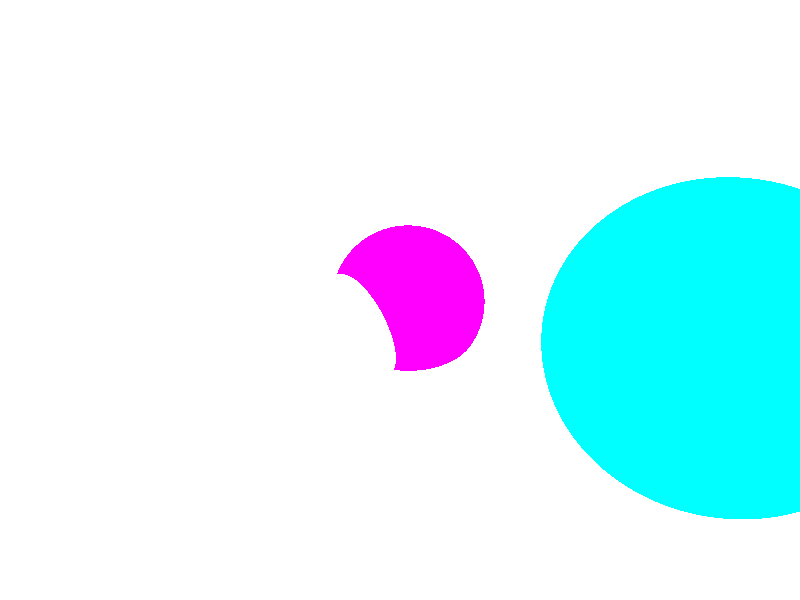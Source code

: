 #include "textures.inc"
camera{

    location <1000,1000,1000>
    look_at <0,00,0>
}

light_source{
    <200,400,300>
    color <1,1,1>


}

plane {
    y
    0
    pigment {
        rgb <1,1,1>
    }
}

sphere{
    <70,80,100>, 200
    pigment {rgb <254,0,39>}

}

sphere{
    <000,300,800>,300
    pigment {rgb <0,210,1>}
}

sphere{
    <300,60,66>, 166
    pigment {rgb <2,87,69>}
}
